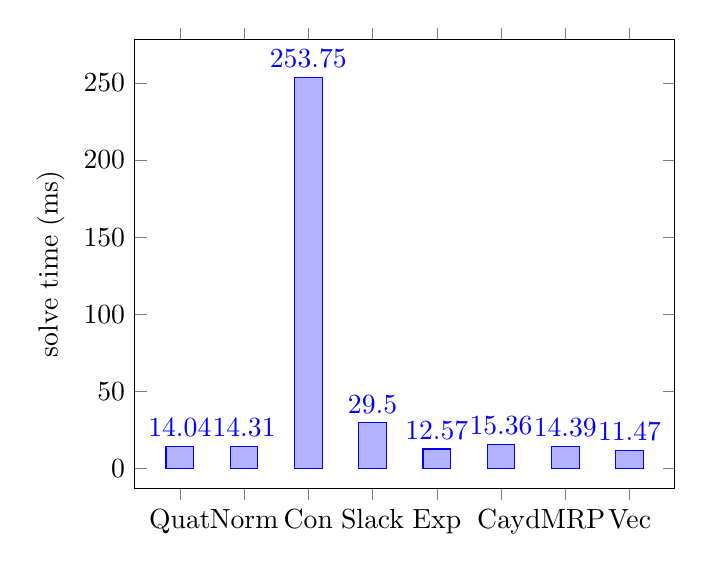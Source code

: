 \begin{tikzpicture}
\begin{axis}[ybar, ylabel={solve time (ms)}, legend style={at={(0.5,-0.07)
}, anchor={north}, legend columns={-1}}, symbolic x coords={Quat,Norm,Con,Slack,Exp,Cay,dMRP,Vec}, xtick={data}, nodes near coords, nodes near coords align={vertical}]
    \addplot
        coordinates {
            (Quat,14.044)
            (Norm,14.309)
            (Con,253.748)
            (Slack,29.502)
            (Exp,12.566)
            (Cay,15.363)
            (dMRP,14.386)
            (Vec,11.472)
        }
        ;
\end{axis}
\end{tikzpicture}

